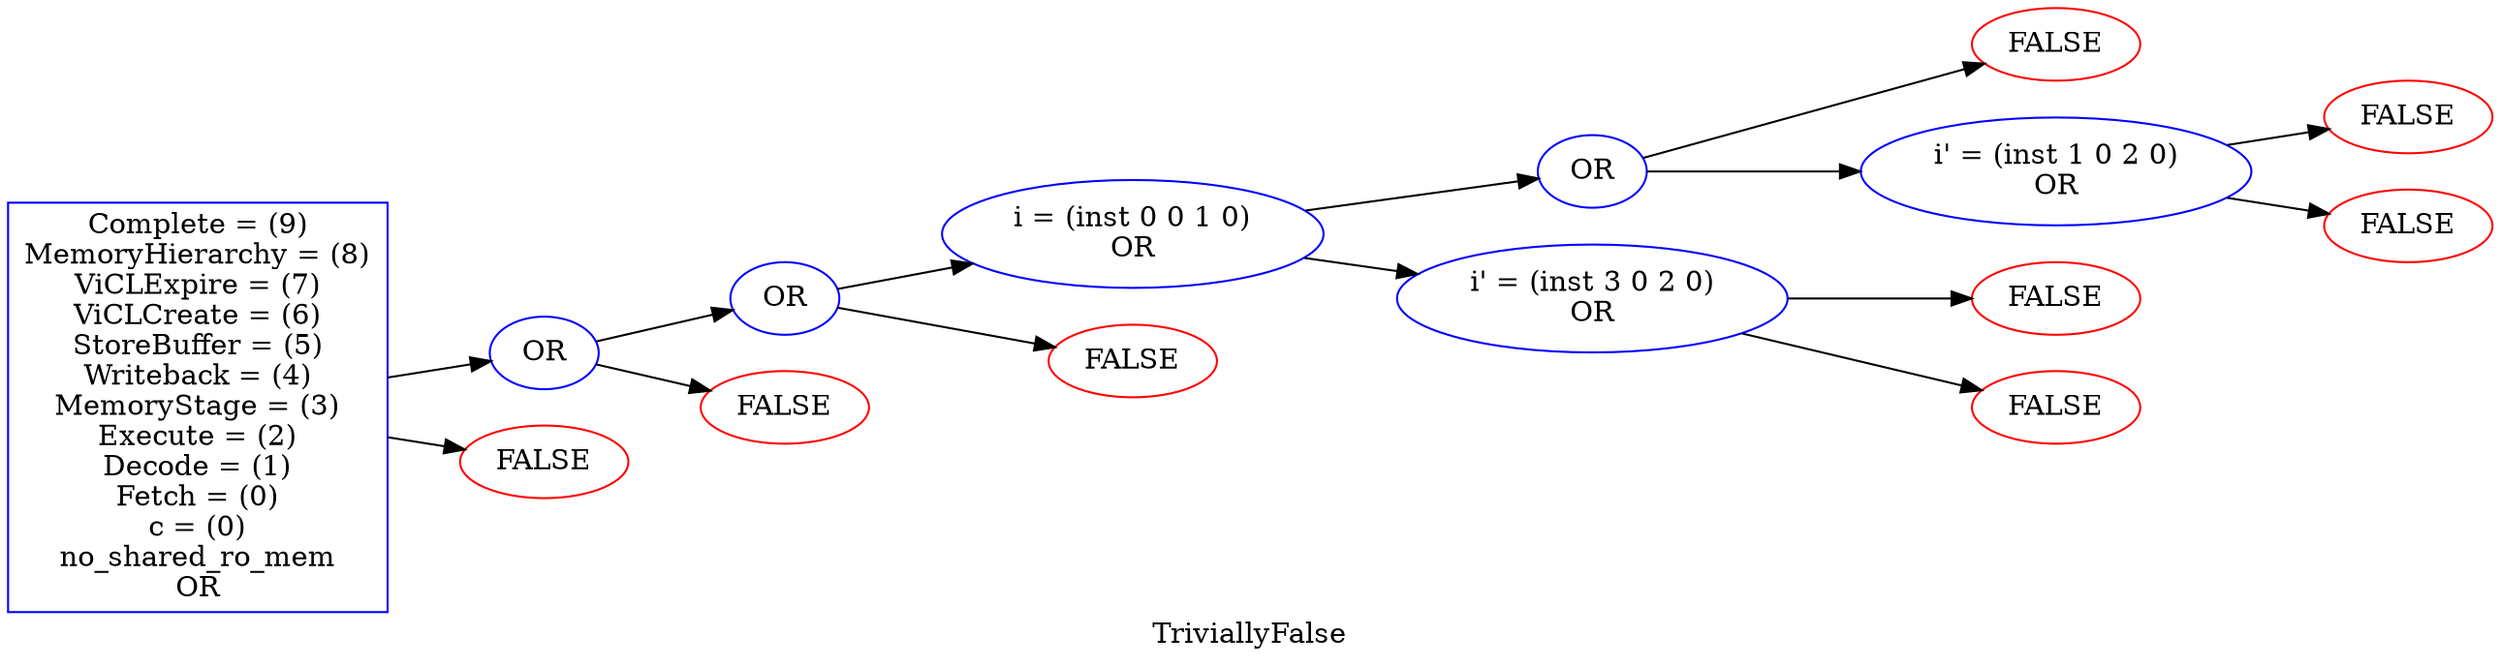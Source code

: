 digraph TriviallyFalse {
	label="TriviallyFalse";
	layout=dot;
	rankdir=LR;
  n0 [shape=oval,color=red,label="FALSE"];
  n1 [shape=oval,color=red,label="FALSE"];
  n2 [shape=oval,color=red,label="FALSE"];
  n3 [shape=oval,color=blue;label="i' = (inst 1 0 2 0)\nOR"];
  n3 -> n1;
  n3 -> n2;
  n4 [shape=oval,color=blue;label="OR"];
  n4 -> n0;
  n4 -> n3;
  n5 [shape=oval,color=red,label="FALSE"];
  n6 [shape=oval,color=red,label="FALSE"];
  n7 [shape=oval,color=blue;label="i' = (inst 3 0 2 0)\nOR"];
  n7 -> n5;
  n7 -> n6;
  n8 [shape=oval,color=blue;label="i = (inst 0 0 1 0)\nOR"];
  n8 -> n4;
  n8 -> n7;
  n9 [shape=oval,color=red,label="FALSE"];
  n10 [shape=oval,color=blue;label="OR"];
  n10 -> n8;
  n10 -> n9;
  n11 [shape=oval,color=red,label="FALSE"];
  n12 [shape=oval,color=blue;label="OR"];
  n12 -> n10;
  n12 -> n11;
  n13 [shape=oval,color=red,label="FALSE"];
  n14 [shape=box,color=blue;label="Complete = (9)\nMemoryHierarchy = (8)\nViCLExpire = (7)\nViCLCreate = (6)\nStoreBuffer = (5)\nWriteback = (4)\nMemoryStage = (3)\nExecute = (2)\nDecode = (1)\nFetch = (0)\nc = (0)\nno_shared_ro_mem\nOR"];
  n14 -> n12;
  n14 -> n13;
}
// 8 scenarios

// ScenarioTree unsatisfiable
// Evaluated to Non-observable

